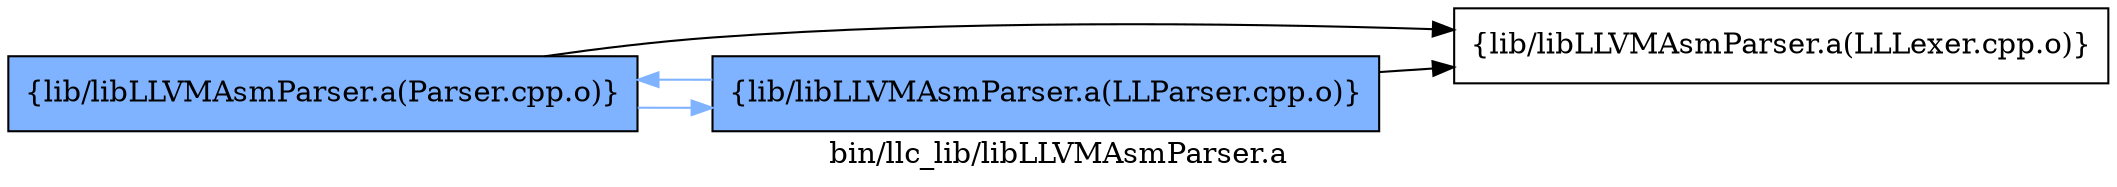 digraph "bin/llc_lib/libLLVMAsmParser.a" {
	label="bin/llc_lib/libLLVMAsmParser.a";
	rankdir=LR;
	{ rank=same; Node0x5638702ffc58;  }
	{ rank=same; Node0x5638702ffc58;  }

	Node0x5638702ffc58 [shape=record,shape=box,group=1,style=filled,fillcolor="0.600000 0.5 1",label="{lib/libLLVMAsmParser.a(Parser.cpp.o)}"];
	Node0x5638702ffc58 -> Node0x5638703003d8;
	Node0x5638702ffc58 -> Node0x5638702e92c8[color="0.600000 0.5 1"];
	Node0x5638703003d8 [shape=record,shape=box,group=0,label="{lib/libLLVMAsmParser.a(LLLexer.cpp.o)}"];
	Node0x5638702e92c8 [shape=record,shape=box,group=1,style=filled,fillcolor="0.600000 0.5 1",label="{lib/libLLVMAsmParser.a(LLParser.cpp.o)}"];
	Node0x5638702e92c8 -> Node0x5638702ffc58[color="0.600000 0.5 1"];
	Node0x5638702e92c8 -> Node0x5638703003d8;
}
